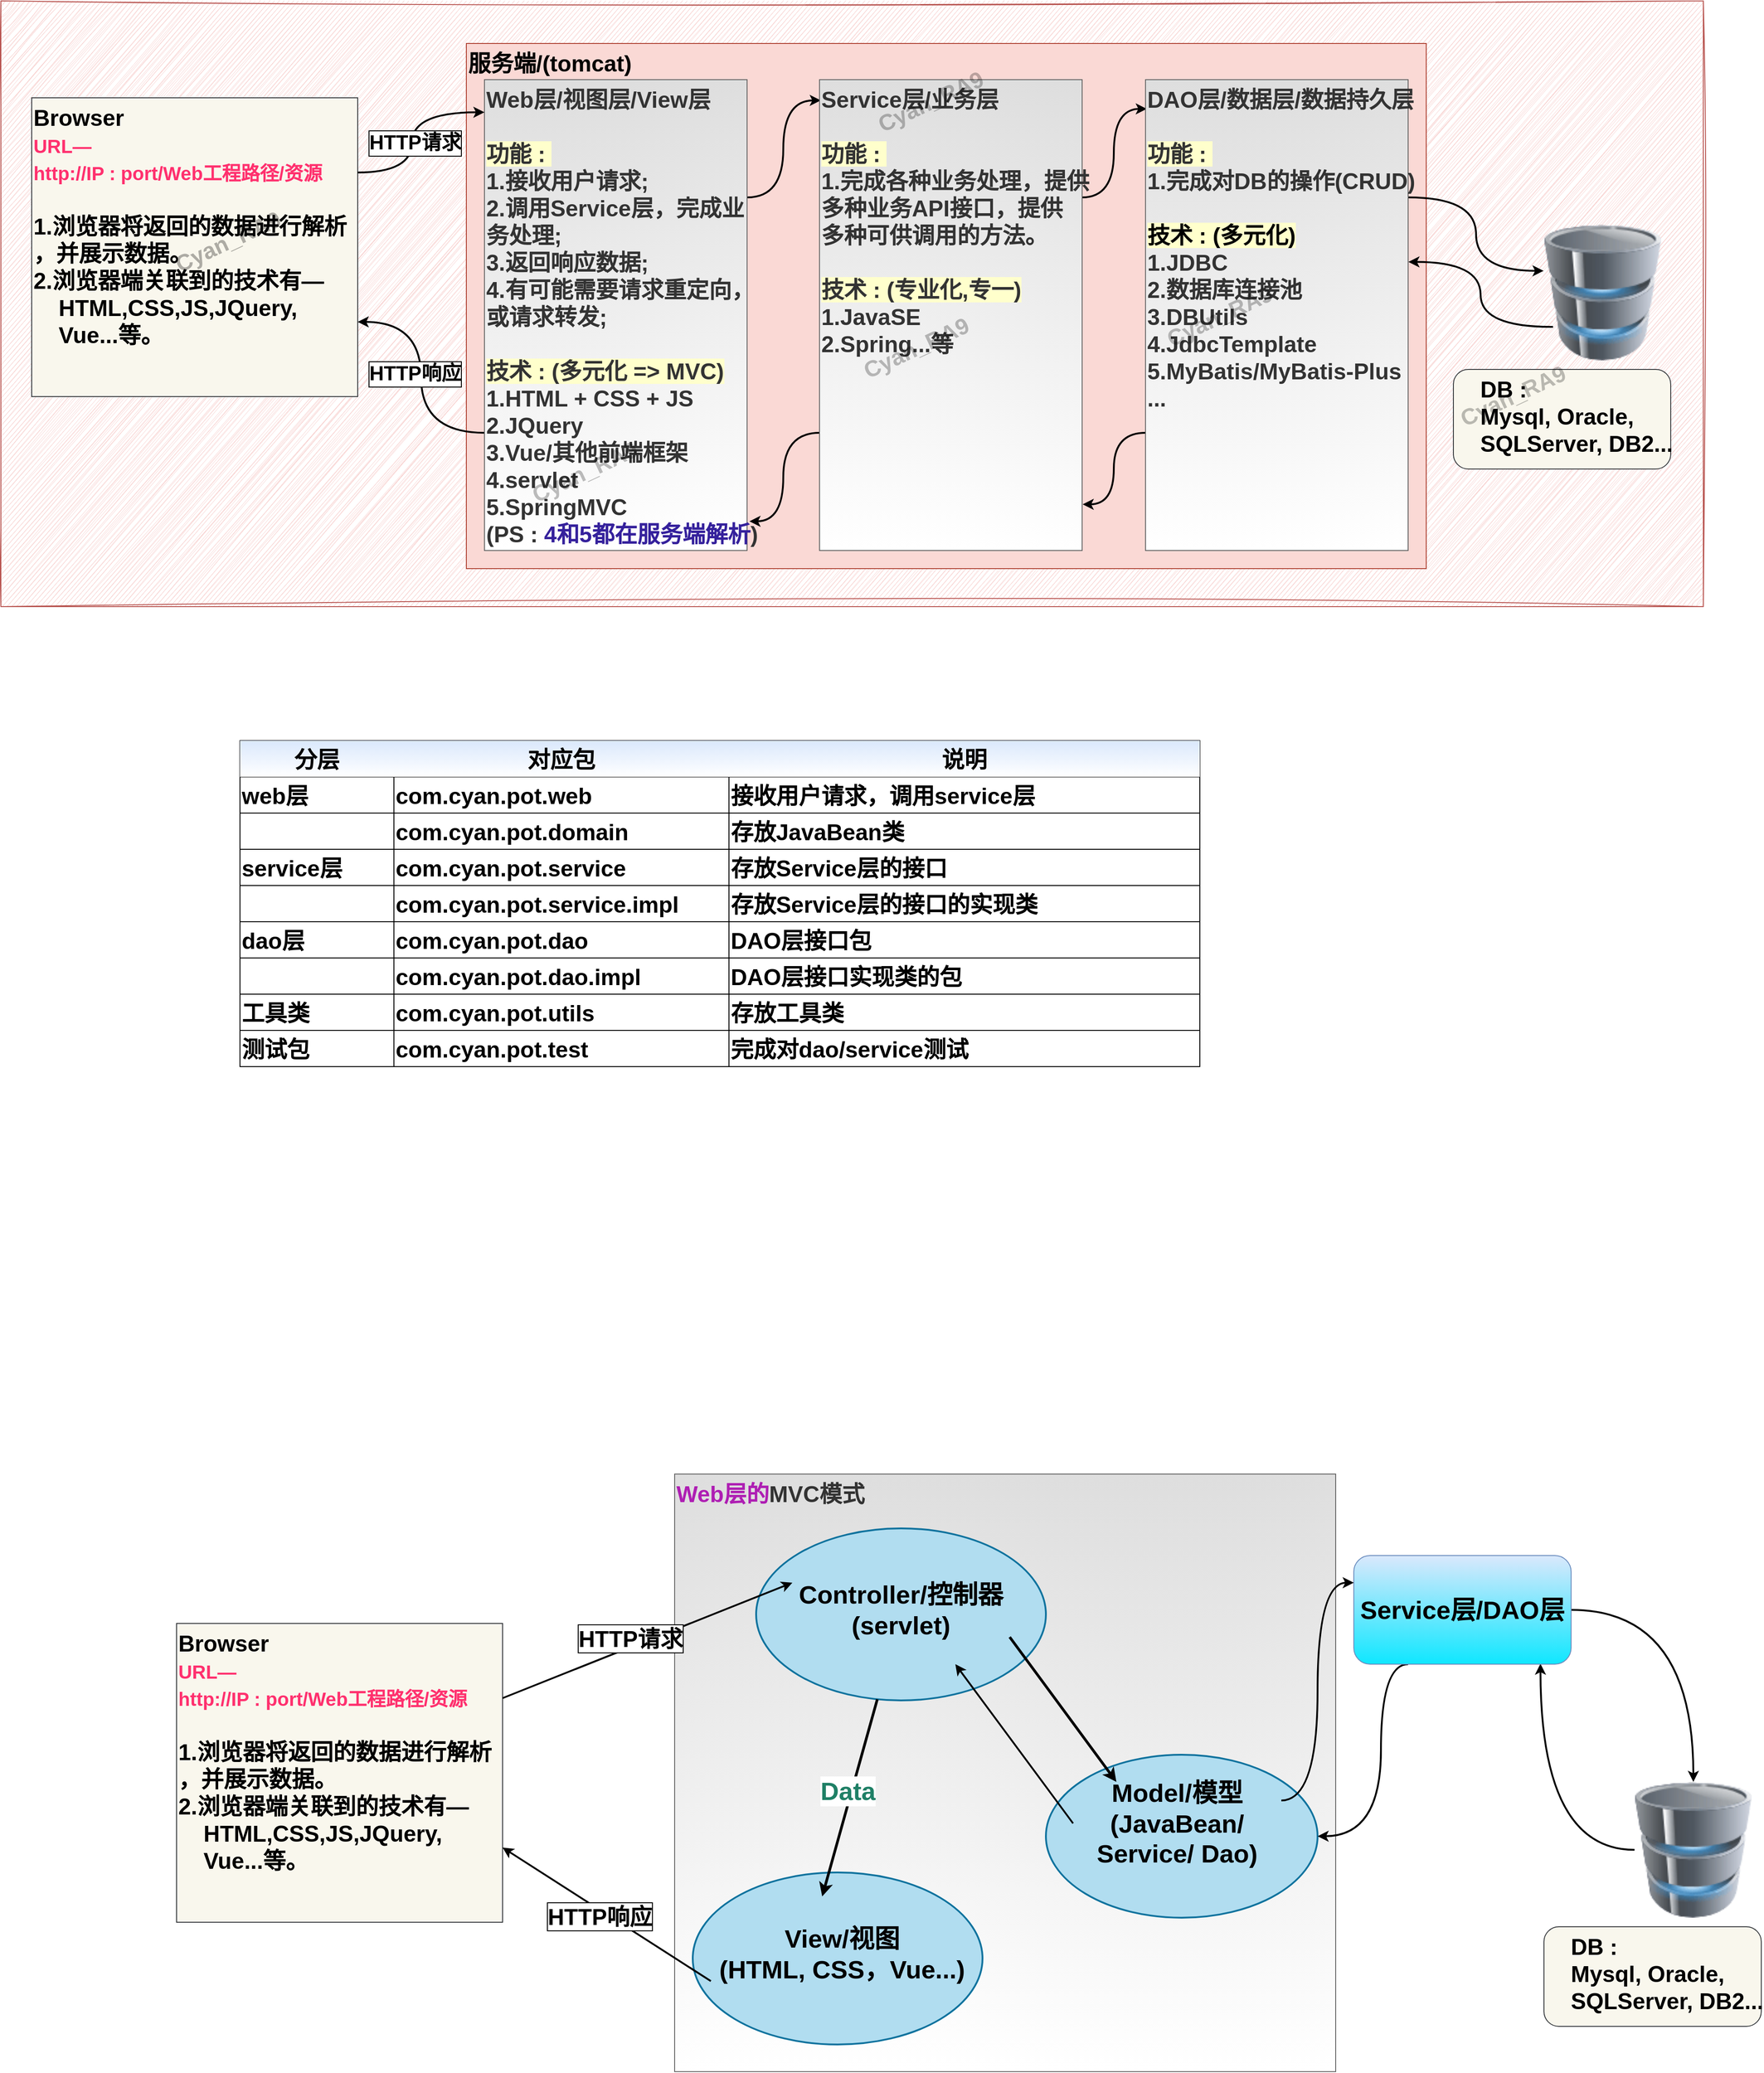 <mxfile version="27.1.6">
  <diagram name="第 1 页" id="-SzqAPXL_7oRkjiwEb7A">
    <mxGraphModel dx="1935" dy="976" grid="0" gridSize="10" guides="1" tooltips="1" connect="1" arrows="1" fold="1" page="0" pageScale="1" pageWidth="827" pageHeight="1169" math="0" shadow="0">
      <root>
        <mxCell id="0" />
        <mxCell id="1" parent="0" />
        <mxCell id="-EdbTj7FJCB_akA6n4Iw-89" value="" style="text;html=1;fontSize=25;fontStyle=1;verticalAlign=top;align=left;rounded=0;fillColor=#f8cecc;strokeColor=#b85450;sketch=1;curveFitting=1;jiggle=2;shadow=0;" vertex="1" parent="1">
          <mxGeometry x="296" y="273" width="1880" height="669" as="geometry" />
        </mxCell>
        <mxCell id="-EdbTj7FJCB_akA6n4Iw-1" value="Browser&lt;br style=&quot;font-size: 25px&quot;&gt;&lt;font style=&quot;font-size: 21px&quot;&gt;&lt;font style=&quot;font-size: 21px&quot; color=&quot;#ff306e&quot;&gt;URL—&lt;br&gt;http://IP : port/Web工程路径/资源&lt;/font&gt;&lt;br&gt;&lt;/font&gt;&lt;br style=&quot;font-size: 25px&quot;&gt;1.浏览器将返回的数据进行解析&lt;br style=&quot;font-size: 25px&quot;&gt;，并展示数据。&lt;br style=&quot;font-size: 25px&quot;&gt;2.浏览器端关联到的技术有—&lt;br style=&quot;font-size: 25px&quot;&gt;&amp;nbsp; &amp;nbsp; HTML,CSS,JS,JQuery,&lt;br style=&quot;font-size: 25px&quot;&gt;&amp;nbsp; &amp;nbsp; Vue...等。" style="text;html=1;fontSize=25;fontStyle=1;verticalAlign=top;align=left;rounded=0;fillColor=#f9f7ed;strokeColor=#36393d;" vertex="1" parent="1">
          <mxGeometry x="330" y="380" width="360" height="330" as="geometry" />
        </mxCell>
        <mxCell id="-EdbTj7FJCB_akA6n4Iw-2" value="服务端/(tomcat)&lt;br style=&quot;font-size: 25px;&quot;&gt;&lt;br style=&quot;font-size: 25px;&quot;&gt;" style="text;html=1;fontSize=25;fontStyle=1;verticalAlign=top;align=left;rounded=0;fillColor=#fad9d5;strokeColor=#ae4132;" vertex="1" parent="1">
          <mxGeometry x="810" y="320" width="1060" height="580" as="geometry" />
        </mxCell>
        <mxCell id="-EdbTj7FJCB_akA6n4Iw-3" style="edgeStyle=orthogonalEdgeStyle;curved=1;rounded=0;orthogonalLoop=1;jettySize=auto;html=1;exitX=0;exitY=0.75;exitDx=0;exitDy=0;entryX=1;entryY=0.75;entryDx=0;entryDy=0;fontSize=25;fontStyle=1;align=left;strokeWidth=2;" edge="1" parent="1" source="-EdbTj7FJCB_akA6n4Iw-6" target="-EdbTj7FJCB_akA6n4Iw-1">
          <mxGeometry relative="1" as="geometry" />
        </mxCell>
        <mxCell id="-EdbTj7FJCB_akA6n4Iw-4" value="HTTP响应" style="edgeLabel;html=1;align=left;verticalAlign=middle;resizable=0;points=[];fontSize=22;labelBorderColor=#000000;fontStyle=1" vertex="1" connectable="0" parent="-EdbTj7FJCB_akA6n4Iw-3">
          <mxGeometry x="0.265" y="8" relative="1" as="geometry">
            <mxPoint x="-52" y="30.29" as="offset" />
          </mxGeometry>
        </mxCell>
        <mxCell id="-EdbTj7FJCB_akA6n4Iw-5" style="edgeStyle=orthogonalEdgeStyle;curved=1;rounded=0;orthogonalLoop=1;jettySize=auto;html=1;exitX=1;exitY=0.25;exitDx=0;exitDy=0;entryX=0.005;entryY=0.044;entryDx=0;entryDy=0;entryPerimeter=0;fontSize=25;fontStyle=1;align=left;strokeWidth=2;" edge="1" parent="1" source="-EdbTj7FJCB_akA6n4Iw-6" target="-EdbTj7FJCB_akA6n4Iw-9">
          <mxGeometry relative="1" as="geometry" />
        </mxCell>
        <mxCell id="-EdbTj7FJCB_akA6n4Iw-6" value="Web层/视图层/View层&lt;br style=&quot;font-size: 25px&quot;&gt;&lt;br style=&quot;font-size: 25px&quot;&gt;&lt;span style=&quot;background-color: rgb(255 , 255 , 204) ; font-size: 25px&quot;&gt;功能 :&amp;nbsp;&lt;/span&gt;&lt;br style=&quot;font-size: 25px&quot;&gt;1.接收用户请求;&lt;br style=&quot;font-size: 25px&quot;&gt;2.调用Service层，完成业&lt;br style=&quot;font-size: 25px&quot;&gt;务处理;&lt;br style=&quot;font-size: 25px&quot;&gt;3.返回响应数据;&lt;br style=&quot;font-size: 25px&quot;&gt;4.有可能需要请求重定向，&lt;br style=&quot;font-size: 25px&quot;&gt;或请求转发;&lt;br style=&quot;font-size: 25px&quot;&gt;&lt;br style=&quot;font-size: 25px&quot;&gt;&lt;span style=&quot;background-color: rgb(255 , 255 , 204) ; font-size: 25px&quot;&gt;技术 : (多元化 =&amp;gt; MVC)&lt;/span&gt;&lt;br style=&quot;font-size: 25px&quot;&gt;1.HTML + CSS + JS&lt;br style=&quot;font-size: 25px&quot;&gt;2.JQuery&lt;br style=&quot;font-size: 25px&quot;&gt;3.Vue/其他前端框架&lt;br style=&quot;font-size: 25px&quot;&gt;4.servlet&lt;br style=&quot;font-size: 25px&quot;&gt;5.SpringMVC&lt;br style=&quot;font-size: 25px&quot;&gt;&lt;font style=&quot;font-size: 25px&quot;&gt;(PS : &lt;font color=&quot;#35219c&quot; style=&quot;font-size: 25px&quot;&gt;4和5都在服务端解析&lt;/font&gt;)&lt;/font&gt;" style="text;html=1;fontSize=25;fontStyle=1;verticalAlign=top;align=left;rounded=0;strokeColor=#666666;fontColor=#333333;fillColor=#DEDEDE;gradientColor=#FFFFFF;" vertex="1" parent="1">
          <mxGeometry x="830" y="360" width="290" height="520" as="geometry" />
        </mxCell>
        <mxCell id="-EdbTj7FJCB_akA6n4Iw-7" style="edgeStyle=orthogonalEdgeStyle;curved=1;rounded=0;orthogonalLoop=1;jettySize=auto;html=1;exitX=0;exitY=0.75;exitDx=0;exitDy=0;entryX=1.009;entryY=0.938;entryDx=0;entryDy=0;entryPerimeter=0;fontSize=25;fontStyle=1;align=left;strokeWidth=2;" edge="1" parent="1" source="-EdbTj7FJCB_akA6n4Iw-9" target="-EdbTj7FJCB_akA6n4Iw-6">
          <mxGeometry relative="1" as="geometry" />
        </mxCell>
        <mxCell id="-EdbTj7FJCB_akA6n4Iw-8" style="edgeStyle=orthogonalEdgeStyle;curved=1;rounded=0;orthogonalLoop=1;jettySize=auto;html=1;exitX=1;exitY=0.25;exitDx=0;exitDy=0;entryX=0.005;entryY=0.062;entryDx=0;entryDy=0;entryPerimeter=0;fontSize=25;fontStyle=1;align=left;strokeWidth=2;" edge="1" parent="1" source="-EdbTj7FJCB_akA6n4Iw-9" target="-EdbTj7FJCB_akA6n4Iw-12">
          <mxGeometry relative="1" as="geometry" />
        </mxCell>
        <mxCell id="-EdbTj7FJCB_akA6n4Iw-9" value="Service层/业务层&lt;br style=&quot;font-size: 25px;&quot;&gt;&lt;br style=&quot;font-size: 25px;&quot;&gt;&lt;span style=&quot;background-color: rgb(255, 255, 204); font-size: 25px;&quot;&gt;功能 :&amp;nbsp;&lt;/span&gt;&lt;br style=&quot;font-size: 25px;&quot;&gt;1.完成各种业务处理，提供&lt;br style=&quot;font-size: 25px;&quot;&gt;多种业务API接口，提供&lt;br style=&quot;font-size: 25px;&quot;&gt;多种可供调用的方法。&lt;br style=&quot;font-size: 25px;&quot;&gt;&lt;br style=&quot;font-size: 25px;&quot;&gt;&lt;span style=&quot;background-color: rgb(255, 255, 204); font-size: 25px;&quot;&gt;技术 : (专业化,专一)&lt;/span&gt;&lt;br style=&quot;font-size: 25px;&quot;&gt;1.JavaSE&lt;br style=&quot;font-size: 25px;&quot;&gt;2.Spring...等" style="text;html=1;fontSize=25;fontStyle=1;verticalAlign=top;align=left;rounded=0;strokeColor=#666666;fontColor=#333333;fillColor=#DEDEDE;gradientColor=#FFFFFF;" vertex="1" parent="1">
          <mxGeometry x="1200" y="360" width="290" height="520" as="geometry" />
        </mxCell>
        <mxCell id="-EdbTj7FJCB_akA6n4Iw-10" style="edgeStyle=orthogonalEdgeStyle;curved=1;rounded=0;orthogonalLoop=1;jettySize=auto;html=1;exitX=0;exitY=0.75;exitDx=0;exitDy=0;entryX=1.002;entryY=0.902;entryDx=0;entryDy=0;entryPerimeter=0;fontSize=25;fontStyle=1;align=left;strokeWidth=2;" edge="1" parent="1" source="-EdbTj7FJCB_akA6n4Iw-12" target="-EdbTj7FJCB_akA6n4Iw-9">
          <mxGeometry relative="1" as="geometry" />
        </mxCell>
        <mxCell id="-EdbTj7FJCB_akA6n4Iw-11" style="edgeStyle=orthogonalEdgeStyle;curved=1;rounded=0;orthogonalLoop=1;jettySize=auto;html=1;exitX=1;exitY=0.25;exitDx=0;exitDy=0;entryX=-0.003;entryY=0.341;entryDx=0;entryDy=0;entryPerimeter=0;fontSize=25;fontStyle=1;align=left;strokeWidth=2;" edge="1" parent="1" source="-EdbTj7FJCB_akA6n4Iw-12" target="-EdbTj7FJCB_akA6n4Iw-16">
          <mxGeometry relative="1" as="geometry" />
        </mxCell>
        <mxCell id="-EdbTj7FJCB_akA6n4Iw-12" value="DAO层/数据层/数据持久层&lt;br style=&quot;font-size: 25px;&quot;&gt;&lt;br style=&quot;font-size: 25px;&quot;&gt;&lt;span style=&quot;background-color: rgb(255, 255, 204); font-size: 25px;&quot;&gt;功能 :&amp;nbsp;&lt;/span&gt;&lt;br style=&quot;font-size: 25px;&quot;&gt;1.完成对DB的操作(CRUD)&lt;br style=&quot;font-size: 25px;&quot;&gt;&lt;br style=&quot;font-size: 25px;&quot;&gt;&lt;font color=&quot;#000000&quot; style=&quot;background-color: rgb(255, 255, 204); font-size: 25px;&quot;&gt;技术 : (多元化)&lt;/font&gt;&lt;br style=&quot;font-size: 25px;&quot;&gt;1.JDBC&lt;br style=&quot;font-size: 25px;&quot;&gt;2.数据库连接池&lt;br style=&quot;font-size: 25px;&quot;&gt;3.DBUtils&lt;br style=&quot;font-size: 25px;&quot;&gt;4.JdbcTemplate&lt;br style=&quot;font-size: 25px;&quot;&gt;5.MyBatis/MyBatis-Plus&lt;br style=&quot;font-size: 25px;&quot;&gt;..." style="text;html=1;fontSize=25;fontStyle=1;verticalAlign=top;align=left;rounded=0;strokeColor=#666666;fontColor=#333333;fillColor=#DEDEDE;gradientColor=#FFFFFF;" vertex="1" parent="1">
          <mxGeometry x="1560" y="360" width="290" height="520" as="geometry" />
        </mxCell>
        <mxCell id="-EdbTj7FJCB_akA6n4Iw-13" style="edgeStyle=orthogonalEdgeStyle;rounded=0;orthogonalLoop=1;jettySize=auto;html=1;exitX=1;exitY=0.25;exitDx=0;exitDy=0;curved=1;fontSize=25;fontStyle=1;align=left;strokeWidth=2;" edge="1" parent="1" source="-EdbTj7FJCB_akA6n4Iw-1" target="-EdbTj7FJCB_akA6n4Iw-6">
          <mxGeometry relative="1" as="geometry">
            <Array as="points">
              <mxPoint x="750" y="462" />
              <mxPoint x="750" y="396" />
            </Array>
          </mxGeometry>
        </mxCell>
        <mxCell id="-EdbTj7FJCB_akA6n4Iw-14" value="&lt;span style=&quot;font-size: 22px;&quot;&gt;&lt;font style=&quot;font-size: 22px;&quot;&gt;HTTP请求&lt;/font&gt;&lt;/span&gt;" style="edgeLabel;html=1;align=left;verticalAlign=middle;resizable=0;points=[];labelBorderColor=#000000;fontSize=22;fontStyle=1" vertex="1" connectable="0" parent="-EdbTj7FJCB_akA6n4Iw-13">
          <mxGeometry x="0.065" y="-2" relative="1" as="geometry">
            <mxPoint x="-52" y="17.43" as="offset" />
          </mxGeometry>
        </mxCell>
        <mxCell id="-EdbTj7FJCB_akA6n4Iw-15" style="edgeStyle=orthogonalEdgeStyle;curved=1;rounded=0;orthogonalLoop=1;jettySize=auto;html=1;entryX=1.001;entryY=0.387;entryDx=0;entryDy=0;entryPerimeter=0;fontSize=25;fontStyle=1;align=left;strokeWidth=2;" edge="1" parent="1" target="-EdbTj7FJCB_akA6n4Iw-12">
          <mxGeometry relative="1" as="geometry">
            <mxPoint x="2010" y="633" as="sourcePoint" />
          </mxGeometry>
        </mxCell>
        <mxCell id="-EdbTj7FJCB_akA6n4Iw-16" value="" style="image;html=1;image=img/lib/clip_art/computers/Database_128x128.png;rounded=0;fillColor=#DEDEDE;gradientColor=#FFFFFF;fontSize=25;align=left;fontStyle=1" vertex="1" parent="1">
          <mxGeometry x="2000" y="520" width="130" height="150" as="geometry" />
        </mxCell>
        <mxCell id="-EdbTj7FJCB_akA6n4Iw-17" value="&amp;nbsp; &amp;nbsp; DB :&amp;nbsp;&lt;br style=&quot;font-size: 25px;&quot;&gt;&amp;nbsp; &amp;nbsp; Mysql, Oracle,&amp;nbsp;&lt;br style=&quot;font-size: 25px;&quot;&gt;&amp;nbsp; &amp;nbsp; SQLServer, DB2..." style="text;html=1;fontSize=25;fontStyle=1;verticalAlign=top;align=left;rounded=1;fillColor=#f9f7ed;strokeColor=#36393d;" vertex="1" parent="1">
          <mxGeometry x="1900" y="680" width="240" height="110" as="geometry" />
        </mxCell>
        <mxCell id="-EdbTj7FJCB_akA6n4Iw-18" value="" style="shape=table;html=1;whiteSpace=wrap;startSize=0;container=1;collapsible=0;childLayout=tableLayout;fontSize=25;fontStyle=1" vertex="1" parent="1">
          <mxGeometry x="560" y="1090" width="1060" height="360" as="geometry" />
        </mxCell>
        <mxCell id="-EdbTj7FJCB_akA6n4Iw-19" value="" style="shape=partialRectangle;html=1;whiteSpace=wrap;collapsible=0;dropTarget=0;pointerEvents=0;fillColor=none;top=0;left=0;bottom=0;right=0;points=[[0,0.5],[1,0.5]];portConstraint=eastwest;fontSize=25;fontStyle=1" vertex="1" parent="-EdbTj7FJCB_akA6n4Iw-18">
          <mxGeometry width="1060" height="40" as="geometry" />
        </mxCell>
        <mxCell id="-EdbTj7FJCB_akA6n4Iw-20" value="分层" style="shape=partialRectangle;html=1;whiteSpace=wrap;connectable=0;overflow=hidden;fillColor=#dae8fc;top=0;left=0;bottom=0;right=0;fontSize=25;strokeColor=#6c8ebf;gradientColor=#ffffff;fontStyle=1" vertex="1" parent="-EdbTj7FJCB_akA6n4Iw-19">
          <mxGeometry width="170" height="40" as="geometry">
            <mxRectangle width="170" height="40" as="alternateBounds" />
          </mxGeometry>
        </mxCell>
        <mxCell id="-EdbTj7FJCB_akA6n4Iw-21" value="对应包" style="shape=partialRectangle;html=1;whiteSpace=wrap;connectable=0;overflow=hidden;fillColor=#dae8fc;top=0;left=0;bottom=0;right=0;fontSize=25;strokeColor=#6c8ebf;gradientColor=#ffffff;fontStyle=1" vertex="1" parent="-EdbTj7FJCB_akA6n4Iw-19">
          <mxGeometry x="170" width="370" height="40" as="geometry">
            <mxRectangle width="370" height="40" as="alternateBounds" />
          </mxGeometry>
        </mxCell>
        <mxCell id="-EdbTj7FJCB_akA6n4Iw-22" value="说明" style="shape=partialRectangle;html=1;whiteSpace=wrap;connectable=0;overflow=hidden;fillColor=#dae8fc;top=0;left=0;bottom=0;right=0;fontSize=25;strokeColor=#6c8ebf;gradientColor=#ffffff;fontStyle=1" vertex="1" parent="-EdbTj7FJCB_akA6n4Iw-19">
          <mxGeometry x="540" width="520" height="40" as="geometry">
            <mxRectangle width="520" height="40" as="alternateBounds" />
          </mxGeometry>
        </mxCell>
        <mxCell id="-EdbTj7FJCB_akA6n4Iw-23" value="" style="shape=partialRectangle;html=1;whiteSpace=wrap;collapsible=0;dropTarget=0;pointerEvents=0;fillColor=none;top=0;left=0;bottom=0;right=0;points=[[0,0.5],[1,0.5]];portConstraint=eastwest;fontSize=25;fontStyle=1;align=left;" vertex="1" parent="-EdbTj7FJCB_akA6n4Iw-18">
          <mxGeometry y="40" width="1060" height="40" as="geometry" />
        </mxCell>
        <mxCell id="-EdbTj7FJCB_akA6n4Iw-24" value="web层" style="shape=partialRectangle;html=1;whiteSpace=wrap;connectable=0;overflow=hidden;fillColor=none;top=0;left=0;bottom=0;right=0;fontSize=25;fontStyle=1;align=left;" vertex="1" parent="-EdbTj7FJCB_akA6n4Iw-23">
          <mxGeometry width="170" height="40" as="geometry">
            <mxRectangle width="170" height="40" as="alternateBounds" />
          </mxGeometry>
        </mxCell>
        <mxCell id="-EdbTj7FJCB_akA6n4Iw-25" value="com.cyan.pot.web" style="shape=partialRectangle;html=1;whiteSpace=wrap;connectable=0;overflow=hidden;fillColor=none;top=0;left=0;bottom=0;right=0;fontSize=25;fontStyle=1;align=left;" vertex="1" parent="-EdbTj7FJCB_akA6n4Iw-23">
          <mxGeometry x="170" width="370" height="40" as="geometry">
            <mxRectangle width="370" height="40" as="alternateBounds" />
          </mxGeometry>
        </mxCell>
        <mxCell id="-EdbTj7FJCB_akA6n4Iw-26" value="接收用户请求，调用service层" style="shape=partialRectangle;html=1;whiteSpace=wrap;connectable=0;overflow=hidden;fillColor=none;top=0;left=0;bottom=0;right=0;fontSize=25;fontStyle=1;align=left;" vertex="1" parent="-EdbTj7FJCB_akA6n4Iw-23">
          <mxGeometry x="540" width="520" height="40" as="geometry">
            <mxRectangle width="520" height="40" as="alternateBounds" />
          </mxGeometry>
        </mxCell>
        <mxCell id="-EdbTj7FJCB_akA6n4Iw-27" value="" style="shape=partialRectangle;html=1;whiteSpace=wrap;collapsible=0;dropTarget=0;pointerEvents=0;fillColor=none;top=0;left=0;bottom=0;right=0;points=[[0,0.5],[1,0.5]];portConstraint=eastwest;fontSize=25;fontStyle=1;align=left;" vertex="1" parent="-EdbTj7FJCB_akA6n4Iw-18">
          <mxGeometry y="80" width="1060" height="40" as="geometry" />
        </mxCell>
        <mxCell id="-EdbTj7FJCB_akA6n4Iw-28" value="" style="shape=partialRectangle;html=1;whiteSpace=wrap;connectable=0;overflow=hidden;fillColor=none;top=0;left=0;bottom=0;right=0;fontSize=25;fontStyle=1;align=left;" vertex="1" parent="-EdbTj7FJCB_akA6n4Iw-27">
          <mxGeometry width="170" height="40" as="geometry">
            <mxRectangle width="170" height="40" as="alternateBounds" />
          </mxGeometry>
        </mxCell>
        <mxCell id="-EdbTj7FJCB_akA6n4Iw-29" value="com.cyan.pot.domain" style="shape=partialRectangle;html=1;whiteSpace=wrap;connectable=0;overflow=hidden;fillColor=none;top=0;left=0;bottom=0;right=0;fontSize=25;fontStyle=1;align=left;" vertex="1" parent="-EdbTj7FJCB_akA6n4Iw-27">
          <mxGeometry x="170" width="370" height="40" as="geometry">
            <mxRectangle width="370" height="40" as="alternateBounds" />
          </mxGeometry>
        </mxCell>
        <mxCell id="-EdbTj7FJCB_akA6n4Iw-30" value="存放JavaBean类" style="shape=partialRectangle;html=1;whiteSpace=wrap;connectable=0;overflow=hidden;fillColor=none;top=0;left=0;bottom=0;right=0;fontSize=25;fontStyle=1;align=left;" vertex="1" parent="-EdbTj7FJCB_akA6n4Iw-27">
          <mxGeometry x="540" width="520" height="40" as="geometry">
            <mxRectangle width="520" height="40" as="alternateBounds" />
          </mxGeometry>
        </mxCell>
        <mxCell id="-EdbTj7FJCB_akA6n4Iw-31" value="" style="shape=partialRectangle;html=1;whiteSpace=wrap;collapsible=0;dropTarget=0;pointerEvents=0;fillColor=none;top=0;left=0;bottom=0;right=0;points=[[0,0.5],[1,0.5]];portConstraint=eastwest;fontSize=25;fontStyle=1;align=left;" vertex="1" parent="-EdbTj7FJCB_akA6n4Iw-18">
          <mxGeometry y="120" width="1060" height="40" as="geometry" />
        </mxCell>
        <mxCell id="-EdbTj7FJCB_akA6n4Iw-32" value="service层" style="shape=partialRectangle;html=1;whiteSpace=wrap;connectable=0;overflow=hidden;fillColor=none;top=0;left=0;bottom=0;right=0;fontSize=25;fontStyle=1;align=left;" vertex="1" parent="-EdbTj7FJCB_akA6n4Iw-31">
          <mxGeometry width="170" height="40" as="geometry">
            <mxRectangle width="170" height="40" as="alternateBounds" />
          </mxGeometry>
        </mxCell>
        <mxCell id="-EdbTj7FJCB_akA6n4Iw-33" value="com.cyan.pot.service" style="shape=partialRectangle;html=1;whiteSpace=wrap;connectable=0;overflow=hidden;fillColor=none;top=0;left=0;bottom=0;right=0;fontSize=25;fontStyle=1;align=left;" vertex="1" parent="-EdbTj7FJCB_akA6n4Iw-31">
          <mxGeometry x="170" width="370" height="40" as="geometry">
            <mxRectangle width="370" height="40" as="alternateBounds" />
          </mxGeometry>
        </mxCell>
        <mxCell id="-EdbTj7FJCB_akA6n4Iw-34" value="存放Service层的接口" style="shape=partialRectangle;html=1;whiteSpace=wrap;connectable=0;overflow=hidden;fillColor=none;top=0;left=0;bottom=0;right=0;fontSize=25;fontStyle=1;align=left;" vertex="1" parent="-EdbTj7FJCB_akA6n4Iw-31">
          <mxGeometry x="540" width="520" height="40" as="geometry">
            <mxRectangle width="520" height="40" as="alternateBounds" />
          </mxGeometry>
        </mxCell>
        <mxCell id="-EdbTj7FJCB_akA6n4Iw-35" value="" style="shape=partialRectangle;html=1;whiteSpace=wrap;collapsible=0;dropTarget=0;pointerEvents=0;fillColor=none;top=0;left=0;bottom=0;right=0;points=[[0,0.5],[1,0.5]];portConstraint=eastwest;fontSize=25;fontStyle=1;align=left;" vertex="1" parent="-EdbTj7FJCB_akA6n4Iw-18">
          <mxGeometry y="160" width="1060" height="40" as="geometry" />
        </mxCell>
        <mxCell id="-EdbTj7FJCB_akA6n4Iw-36" value="" style="shape=partialRectangle;html=1;whiteSpace=wrap;connectable=0;overflow=hidden;fillColor=none;top=0;left=0;bottom=0;right=0;fontSize=25;fontStyle=1;align=left;" vertex="1" parent="-EdbTj7FJCB_akA6n4Iw-35">
          <mxGeometry width="170" height="40" as="geometry">
            <mxRectangle width="170" height="40" as="alternateBounds" />
          </mxGeometry>
        </mxCell>
        <mxCell id="-EdbTj7FJCB_akA6n4Iw-37" value="com.cyan.pot.service.impl" style="shape=partialRectangle;html=1;whiteSpace=wrap;connectable=0;overflow=hidden;fillColor=none;top=0;left=0;bottom=0;right=0;fontSize=25;fontStyle=1;align=left;" vertex="1" parent="-EdbTj7FJCB_akA6n4Iw-35">
          <mxGeometry x="170" width="370" height="40" as="geometry">
            <mxRectangle width="370" height="40" as="alternateBounds" />
          </mxGeometry>
        </mxCell>
        <mxCell id="-EdbTj7FJCB_akA6n4Iw-38" value="存放Service层的接口的实现类" style="shape=partialRectangle;html=1;whiteSpace=wrap;connectable=0;overflow=hidden;fillColor=none;top=0;left=0;bottom=0;right=0;fontSize=25;fontStyle=1;align=left;" vertex="1" parent="-EdbTj7FJCB_akA6n4Iw-35">
          <mxGeometry x="540" width="520" height="40" as="geometry">
            <mxRectangle width="520" height="40" as="alternateBounds" />
          </mxGeometry>
        </mxCell>
        <mxCell id="-EdbTj7FJCB_akA6n4Iw-39" value="" style="shape=partialRectangle;html=1;whiteSpace=wrap;collapsible=0;dropTarget=0;pointerEvents=0;fillColor=none;top=0;left=0;bottom=0;right=0;points=[[0,0.5],[1,0.5]];portConstraint=eastwest;fontSize=25;fontStyle=1;align=left;" vertex="1" parent="-EdbTj7FJCB_akA6n4Iw-18">
          <mxGeometry y="200" width="1060" height="40" as="geometry" />
        </mxCell>
        <mxCell id="-EdbTj7FJCB_akA6n4Iw-40" value="dao层" style="shape=partialRectangle;html=1;whiteSpace=wrap;connectable=0;overflow=hidden;fillColor=none;top=0;left=0;bottom=0;right=0;fontSize=25;fontStyle=1;align=left;" vertex="1" parent="-EdbTj7FJCB_akA6n4Iw-39">
          <mxGeometry width="170" height="40" as="geometry">
            <mxRectangle width="170" height="40" as="alternateBounds" />
          </mxGeometry>
        </mxCell>
        <mxCell id="-EdbTj7FJCB_akA6n4Iw-41" value="com.cyan.pot.dao" style="shape=partialRectangle;html=1;whiteSpace=wrap;connectable=0;overflow=hidden;fillColor=none;top=0;left=0;bottom=0;right=0;fontSize=25;fontStyle=1;align=left;" vertex="1" parent="-EdbTj7FJCB_akA6n4Iw-39">
          <mxGeometry x="170" width="370" height="40" as="geometry">
            <mxRectangle width="370" height="40" as="alternateBounds" />
          </mxGeometry>
        </mxCell>
        <mxCell id="-EdbTj7FJCB_akA6n4Iw-42" value="DAO层接口包" style="shape=partialRectangle;html=1;whiteSpace=wrap;connectable=0;overflow=hidden;fillColor=none;top=0;left=0;bottom=0;right=0;fontSize=25;fontStyle=1;align=left;" vertex="1" parent="-EdbTj7FJCB_akA6n4Iw-39">
          <mxGeometry x="540" width="520" height="40" as="geometry">
            <mxRectangle width="520" height="40" as="alternateBounds" />
          </mxGeometry>
        </mxCell>
        <mxCell id="-EdbTj7FJCB_akA6n4Iw-43" value="" style="shape=partialRectangle;html=1;whiteSpace=wrap;collapsible=0;dropTarget=0;pointerEvents=0;fillColor=none;top=0;left=0;bottom=0;right=0;points=[[0,0.5],[1,0.5]];portConstraint=eastwest;fontSize=25;fontStyle=1;align=left;" vertex="1" parent="-EdbTj7FJCB_akA6n4Iw-18">
          <mxGeometry y="240" width="1060" height="40" as="geometry" />
        </mxCell>
        <mxCell id="-EdbTj7FJCB_akA6n4Iw-44" value="" style="shape=partialRectangle;html=1;whiteSpace=wrap;connectable=0;overflow=hidden;fillColor=none;top=0;left=0;bottom=0;right=0;fontSize=25;fontStyle=1;align=left;" vertex="1" parent="-EdbTj7FJCB_akA6n4Iw-43">
          <mxGeometry width="170" height="40" as="geometry">
            <mxRectangle width="170" height="40" as="alternateBounds" />
          </mxGeometry>
        </mxCell>
        <mxCell id="-EdbTj7FJCB_akA6n4Iw-45" value="com.cyan.pot.dao.impl" style="shape=partialRectangle;html=1;whiteSpace=wrap;connectable=0;overflow=hidden;fillColor=none;top=0;left=0;bottom=0;right=0;fontSize=25;fontStyle=1;align=left;" vertex="1" parent="-EdbTj7FJCB_akA6n4Iw-43">
          <mxGeometry x="170" width="370" height="40" as="geometry">
            <mxRectangle width="370" height="40" as="alternateBounds" />
          </mxGeometry>
        </mxCell>
        <mxCell id="-EdbTj7FJCB_akA6n4Iw-46" value="DAO层接口实现类的包" style="shape=partialRectangle;html=1;whiteSpace=wrap;connectable=0;overflow=hidden;fillColor=none;top=0;left=0;bottom=0;right=0;fontSize=25;fontStyle=1;align=left;" vertex="1" parent="-EdbTj7FJCB_akA6n4Iw-43">
          <mxGeometry x="540" width="520" height="40" as="geometry">
            <mxRectangle width="520" height="40" as="alternateBounds" />
          </mxGeometry>
        </mxCell>
        <mxCell id="-EdbTj7FJCB_akA6n4Iw-47" value="" style="shape=partialRectangle;html=1;whiteSpace=wrap;collapsible=0;dropTarget=0;pointerEvents=0;fillColor=none;top=0;left=0;bottom=0;right=0;points=[[0,0.5],[1,0.5]];portConstraint=eastwest;fontSize=25;fontStyle=1;align=left;" vertex="1" parent="-EdbTj7FJCB_akA6n4Iw-18">
          <mxGeometry y="280" width="1060" height="40" as="geometry" />
        </mxCell>
        <mxCell id="-EdbTj7FJCB_akA6n4Iw-48" value="工具类" style="shape=partialRectangle;html=1;whiteSpace=wrap;connectable=0;overflow=hidden;fillColor=none;top=0;left=0;bottom=0;right=0;fontSize=25;fontStyle=1;align=left;" vertex="1" parent="-EdbTj7FJCB_akA6n4Iw-47">
          <mxGeometry width="170" height="40" as="geometry">
            <mxRectangle width="170" height="40" as="alternateBounds" />
          </mxGeometry>
        </mxCell>
        <mxCell id="-EdbTj7FJCB_akA6n4Iw-49" value="com.cyan.pot.utils" style="shape=partialRectangle;html=1;whiteSpace=wrap;connectable=0;overflow=hidden;fillColor=none;top=0;left=0;bottom=0;right=0;fontSize=25;fontStyle=1;align=left;" vertex="1" parent="-EdbTj7FJCB_akA6n4Iw-47">
          <mxGeometry x="170" width="370" height="40" as="geometry">
            <mxRectangle width="370" height="40" as="alternateBounds" />
          </mxGeometry>
        </mxCell>
        <mxCell id="-EdbTj7FJCB_akA6n4Iw-50" value="存放工具类" style="shape=partialRectangle;html=1;whiteSpace=wrap;connectable=0;overflow=hidden;fillColor=none;top=0;left=0;bottom=0;right=0;fontSize=25;fontStyle=1;align=left;" vertex="1" parent="-EdbTj7FJCB_akA6n4Iw-47">
          <mxGeometry x="540" width="520" height="40" as="geometry">
            <mxRectangle width="520" height="40" as="alternateBounds" />
          </mxGeometry>
        </mxCell>
        <mxCell id="-EdbTj7FJCB_akA6n4Iw-51" value="" style="shape=partialRectangle;html=1;whiteSpace=wrap;collapsible=0;dropTarget=0;pointerEvents=0;fillColor=none;top=0;left=0;bottom=0;right=0;points=[[0,0.5],[1,0.5]];portConstraint=eastwest;fontSize=25;fontStyle=1;align=left;" vertex="1" parent="-EdbTj7FJCB_akA6n4Iw-18">
          <mxGeometry y="320" width="1060" height="40" as="geometry" />
        </mxCell>
        <mxCell id="-EdbTj7FJCB_akA6n4Iw-52" value="测试包" style="shape=partialRectangle;html=1;whiteSpace=wrap;connectable=0;overflow=hidden;fillColor=none;top=0;left=0;bottom=0;right=0;fontSize=25;fontStyle=1;align=left;" vertex="1" parent="-EdbTj7FJCB_akA6n4Iw-51">
          <mxGeometry width="170" height="40" as="geometry">
            <mxRectangle width="170" height="40" as="alternateBounds" />
          </mxGeometry>
        </mxCell>
        <mxCell id="-EdbTj7FJCB_akA6n4Iw-53" value="com.cyan.pot.test" style="shape=partialRectangle;html=1;whiteSpace=wrap;connectable=0;overflow=hidden;fillColor=none;top=0;left=0;bottom=0;right=0;fontSize=25;fontStyle=1;align=left;" vertex="1" parent="-EdbTj7FJCB_akA6n4Iw-51">
          <mxGeometry x="170" width="370" height="40" as="geometry">
            <mxRectangle width="370" height="40" as="alternateBounds" />
          </mxGeometry>
        </mxCell>
        <mxCell id="-EdbTj7FJCB_akA6n4Iw-54" value="完成对dao/service测试" style="shape=partialRectangle;html=1;whiteSpace=wrap;connectable=0;overflow=hidden;fillColor=none;top=0;left=0;bottom=0;right=0;fontSize=25;fontStyle=1;align=left;" vertex="1" parent="-EdbTj7FJCB_akA6n4Iw-51">
          <mxGeometry x="540" width="520" height="40" as="geometry">
            <mxRectangle width="520" height="40" as="alternateBounds" />
          </mxGeometry>
        </mxCell>
        <mxCell id="-EdbTj7FJCB_akA6n4Iw-55" value="Browser&lt;br style=&quot;font-size: 25px&quot;&gt;&lt;font style=&quot;font-size: 21px&quot;&gt;&lt;font style=&quot;font-size: 21px&quot; color=&quot;#ff306e&quot;&gt;URL—&lt;br&gt;http://IP : port/Web工程路径/资源&lt;/font&gt;&lt;br&gt;&lt;/font&gt;&lt;br style=&quot;font-size: 25px&quot;&gt;1.浏览器将返回的数据进行解析&lt;br style=&quot;font-size: 25px&quot;&gt;，并展示数据。&lt;br style=&quot;font-size: 25px&quot;&gt;2.浏览器端关联到的技术有—&lt;br style=&quot;font-size: 25px&quot;&gt;&amp;nbsp; &amp;nbsp; HTML,CSS,JS,JQuery,&lt;br style=&quot;font-size: 25px&quot;&gt;&amp;nbsp; &amp;nbsp; Vue...等。" style="text;html=1;fontSize=25;fontStyle=1;verticalAlign=top;align=left;rounded=0;fillColor=#f9f7ed;strokeColor=#36393d;" vertex="1" parent="1">
          <mxGeometry x="490" y="2065" width="360" height="330" as="geometry" />
        </mxCell>
        <mxCell id="-EdbTj7FJCB_akA6n4Iw-56" value="&lt;font color=&quot;#ae1eb3&quot;&gt;Web层的&lt;/font&gt;MVC模式" style="text;html=1;fontSize=25;fontStyle=1;verticalAlign=top;align=left;rounded=0;strokeColor=#666666;fontColor=#333333;fillColor=#DEDEDE;gradientColor=#FFFFFF;" vertex="1" parent="1">
          <mxGeometry x="1040" y="1900" width="730" height="660" as="geometry" />
        </mxCell>
        <mxCell id="-EdbTj7FJCB_akA6n4Iw-57" style="edgeStyle=orthogonalEdgeStyle;curved=1;rounded=0;orthogonalLoop=1;jettySize=auto;html=1;exitX=0;exitY=0.5;exitDx=0;exitDy=0;entryX=0.859;entryY=0.995;entryDx=0;entryDy=0;strokeWidth=2;fontSize=28;align=left;entryPerimeter=0;" edge="1" parent="1" source="-EdbTj7FJCB_akA6n4Iw-58" target="-EdbTj7FJCB_akA6n4Iw-70">
          <mxGeometry relative="1" as="geometry">
            <mxPoint x="2002.5" y="2120" as="targetPoint" />
          </mxGeometry>
        </mxCell>
        <mxCell id="-EdbTj7FJCB_akA6n4Iw-58" value="" style="image;html=1;image=img/lib/clip_art/computers/Database_128x128.png;rounded=0;fillColor=#DEDEDE;gradientColor=#FFFFFF;fontSize=25;align=left;fontStyle=1" vertex="1" parent="1">
          <mxGeometry x="2100" y="2240" width="130" height="150" as="geometry" />
        </mxCell>
        <mxCell id="-EdbTj7FJCB_akA6n4Iw-59" value="&amp;nbsp; &amp;nbsp; DB :&amp;nbsp;&lt;br style=&quot;font-size: 25px;&quot;&gt;&amp;nbsp; &amp;nbsp; Mysql, Oracle,&amp;nbsp;&lt;br style=&quot;font-size: 25px;&quot;&gt;&amp;nbsp; &amp;nbsp; SQLServer, DB2..." style="text;html=1;fontSize=25;fontStyle=1;verticalAlign=top;align=left;rounded=1;fillColor=#f9f7ed;strokeColor=#36393d;" vertex="1" parent="1">
          <mxGeometry x="2000" y="2400" width="240" height="110" as="geometry" />
        </mxCell>
        <mxCell id="-EdbTj7FJCB_akA6n4Iw-60" value="" style="group" vertex="1" connectable="0" parent="1">
          <mxGeometry x="1130" y="1960" width="320" height="190" as="geometry" />
        </mxCell>
        <mxCell id="-EdbTj7FJCB_akA6n4Iw-61" value="" style="ellipse;whiteSpace=wrap;html=1;rounded=1;strokeWidth=2;fillColor=#b1ddf0;fontSize=22;align=left;strokeColor=#10739e;" vertex="1" parent="-EdbTj7FJCB_akA6n4Iw-60">
          <mxGeometry width="320" height="190" as="geometry" />
        </mxCell>
        <mxCell id="-EdbTj7FJCB_akA6n4Iw-62" value="Controller/控制器(servlet)" style="text;strokeColor=none;fillColor=none;html=1;fontSize=28;fontStyle=1;verticalAlign=middle;align=center;rounded=1;whiteSpace=wrap;" vertex="1" parent="-EdbTj7FJCB_akA6n4Iw-60">
          <mxGeometry x="40" y="30" width="240" height="120" as="geometry" />
        </mxCell>
        <mxCell id="-EdbTj7FJCB_akA6n4Iw-63" value="" style="group" vertex="1" connectable="0" parent="1">
          <mxGeometry x="1450" y="2210" width="320" height="220" as="geometry" />
        </mxCell>
        <mxCell id="-EdbTj7FJCB_akA6n4Iw-64" value="" style="ellipse;whiteSpace=wrap;html=1;rounded=1;strokeWidth=2;fillColor=#b1ddf0;fontSize=22;align=left;strokeColor=#10739e;" vertex="1" parent="-EdbTj7FJCB_akA6n4Iw-63">
          <mxGeometry width="300" height="180" as="geometry" />
        </mxCell>
        <mxCell id="-EdbTj7FJCB_akA6n4Iw-65" value="Model/模型&lt;br&gt;(JavaBean&lt;span style=&quot;background-color: transparent; color: light-dark(rgb(0, 0, 0), rgb(255, 255, 255));&quot;&gt;/&lt;/span&gt;&lt;div&gt;&lt;span style=&quot;background-color: transparent; color: light-dark(rgb(0, 0, 0), rgb(255, 255, 255));&quot;&gt;Service/ Dao)&lt;/span&gt;&lt;/div&gt;" style="text;strokeColor=none;fillColor=none;html=1;fontSize=28;fontStyle=1;verticalAlign=middle;align=center;rounded=1;whiteSpace=wrap;" vertex="1" parent="-EdbTj7FJCB_akA6n4Iw-63">
          <mxGeometry x="30" y="25.26" width="230" height="101.05" as="geometry" />
        </mxCell>
        <mxCell id="-EdbTj7FJCB_akA6n4Iw-66" style="rounded=0;orthogonalLoop=1;jettySize=auto;html=1;exitX=1;exitY=0.75;exitDx=0;exitDy=0;entryX=0.208;entryY=0.047;entryDx=0;entryDy=0;entryPerimeter=0;strokeWidth=3;fontSize=28;align=left;" edge="1" parent="1" source="-EdbTj7FJCB_akA6n4Iw-62" target="-EdbTj7FJCB_akA6n4Iw-65">
          <mxGeometry relative="1" as="geometry" />
        </mxCell>
        <mxCell id="-EdbTj7FJCB_akA6n4Iw-67" style="rounded=0;orthogonalLoop=1;jettySize=auto;html=1;exitX=0;exitY=0.5;exitDx=0;exitDy=0;entryX=0.75;entryY=1;entryDx=0;entryDy=0;strokeWidth=2;fontSize=28;align=left;" edge="1" parent="1" source="-EdbTj7FJCB_akA6n4Iw-65" target="-EdbTj7FJCB_akA6n4Iw-62">
          <mxGeometry relative="1" as="geometry" />
        </mxCell>
        <mxCell id="-EdbTj7FJCB_akA6n4Iw-68" style="edgeStyle=orthogonalEdgeStyle;curved=1;rounded=0;orthogonalLoop=1;jettySize=auto;html=1;entryX=0.5;entryY=0;entryDx=0;entryDy=0;strokeWidth=2;fontSize=28;align=left;" edge="1" parent="1" source="-EdbTj7FJCB_akA6n4Iw-70" target="-EdbTj7FJCB_akA6n4Iw-58">
          <mxGeometry relative="1" as="geometry">
            <mxPoint x="2060" y="2085" as="sourcePoint" />
          </mxGeometry>
        </mxCell>
        <mxCell id="-EdbTj7FJCB_akA6n4Iw-69" style="edgeStyle=orthogonalEdgeStyle;curved=1;rounded=0;orthogonalLoop=1;jettySize=auto;html=1;exitX=0.25;exitY=1;exitDx=0;exitDy=0;entryX=1;entryY=0.5;entryDx=0;entryDy=0;strokeWidth=2;fontSize=28;align=left;" edge="1" parent="1" source="-EdbTj7FJCB_akA6n4Iw-70" target="-EdbTj7FJCB_akA6n4Iw-64">
          <mxGeometry relative="1" as="geometry">
            <Array as="points">
              <mxPoint x="1820" y="2110" />
              <mxPoint x="1820" y="2300" />
            </Array>
          </mxGeometry>
        </mxCell>
        <mxCell id="-EdbTj7FJCB_akA6n4Iw-70" value="Service层/DAO层" style="text;strokeColor=#6c8ebf;fillColor=#dae8fc;html=1;fontSize=28;fontStyle=1;verticalAlign=middle;align=center;rounded=1;whiteSpace=wrap;gradientColor=#0FE7FF;" vertex="1" parent="1">
          <mxGeometry x="1790" y="1990" width="240" height="120" as="geometry" />
        </mxCell>
        <mxCell id="-EdbTj7FJCB_akA6n4Iw-71" style="edgeStyle=orthogonalEdgeStyle;curved=1;rounded=0;orthogonalLoop=1;jettySize=auto;html=1;exitX=1;exitY=0.25;exitDx=0;exitDy=0;entryX=0;entryY=0.25;entryDx=0;entryDy=0;strokeWidth=2;fontSize=28;align=left;" edge="1" parent="1" source="-EdbTj7FJCB_akA6n4Iw-65" target="-EdbTj7FJCB_akA6n4Iw-70">
          <mxGeometry relative="1" as="geometry" />
        </mxCell>
        <mxCell id="-EdbTj7FJCB_akA6n4Iw-72" style="rounded=0;orthogonalLoop=1;jettySize=auto;html=1;exitX=1;exitY=0.25;exitDx=0;exitDy=0;fontSize=25;fontStyle=1;align=left;strokeWidth=2;entryX=0;entryY=0.25;entryDx=0;entryDy=0;" edge="1" parent="1" source="-EdbTj7FJCB_akA6n4Iw-55" target="-EdbTj7FJCB_akA6n4Iw-62">
          <mxGeometry relative="1" as="geometry">
            <mxPoint x="1050" y="2130" as="targetPoint" />
          </mxGeometry>
        </mxCell>
        <mxCell id="-EdbTj7FJCB_akA6n4Iw-73" value="&lt;span style=&quot;font-size: 25px;&quot;&gt;&lt;font style=&quot;font-size: 25px;&quot;&gt;HTTP请求&lt;/font&gt;&lt;/span&gt;" style="edgeLabel;html=1;align=left;verticalAlign=middle;resizable=0;points=[];labelBorderColor=#000000;fontSize=25;fontStyle=1" vertex="1" connectable="0" parent="-EdbTj7FJCB_akA6n4Iw-72">
          <mxGeometry x="0.065" y="-2" relative="1" as="geometry">
            <mxPoint x="-90.61" y="-0.53" as="offset" />
          </mxGeometry>
        </mxCell>
        <mxCell id="-EdbTj7FJCB_akA6n4Iw-74" value="" style="group" vertex="1" connectable="0" parent="1">
          <mxGeometry x="1060" y="2340" width="320" height="190" as="geometry" />
        </mxCell>
        <mxCell id="-EdbTj7FJCB_akA6n4Iw-75" value="" style="ellipse;whiteSpace=wrap;html=1;rounded=1;strokeWidth=2;fillColor=#b1ddf0;fontSize=22;align=left;strokeColor=#10739e;" vertex="1" parent="-EdbTj7FJCB_akA6n4Iw-74">
          <mxGeometry width="320" height="190" as="geometry" />
        </mxCell>
        <mxCell id="-EdbTj7FJCB_akA6n4Iw-76" value="View/视图&lt;br&gt;(HTML, CSS，Vue...)" style="text;strokeColor=none;fillColor=none;html=1;fontSize=28;fontStyle=1;verticalAlign=middle;align=center;rounded=1;whiteSpace=wrap;" vertex="1" parent="-EdbTj7FJCB_akA6n4Iw-74">
          <mxGeometry x="20" y="30" width="290" height="120" as="geometry" />
        </mxCell>
        <mxCell id="-EdbTj7FJCB_akA6n4Iw-77" style="rounded=0;orthogonalLoop=1;jettySize=auto;html=1;entryX=0.424;entryY=-0.029;entryDx=0;entryDy=0;entryPerimeter=0;strokeWidth=3;fontSize=28;align=left;" edge="1" parent="1" source="-EdbTj7FJCB_akA6n4Iw-61" target="-EdbTj7FJCB_akA6n4Iw-76">
          <mxGeometry relative="1" as="geometry" />
        </mxCell>
        <mxCell id="-EdbTj7FJCB_akA6n4Iw-78" value="&lt;b&gt;&lt;font color=&quot;#1f8066&quot;&gt;Data&lt;/font&gt;&lt;/b&gt;" style="edgeLabel;html=1;align=center;verticalAlign=middle;resizable=0;points=[];fontSize=28;" vertex="1" connectable="0" parent="-EdbTj7FJCB_akA6n4Iw-77">
          <mxGeometry x="-0.362" y="-24" relative="1" as="geometry">
            <mxPoint x="9.26" y="37.79" as="offset" />
          </mxGeometry>
        </mxCell>
        <mxCell id="-EdbTj7FJCB_akA6n4Iw-79" style="rounded=0;orthogonalLoop=1;jettySize=auto;html=1;exitX=0;exitY=0.75;exitDx=0;exitDy=0;entryX=1;entryY=0.75;entryDx=0;entryDy=0;fontSize=25;fontStyle=1;align=left;strokeWidth=2;" edge="1" parent="1" source="-EdbTj7FJCB_akA6n4Iw-76" target="-EdbTj7FJCB_akA6n4Iw-55">
          <mxGeometry relative="1" as="geometry" />
        </mxCell>
        <mxCell id="-EdbTj7FJCB_akA6n4Iw-80" value="HTTP响应" style="edgeLabel;html=1;align=left;verticalAlign=middle;resizable=0;points=[];fontSize=25;labelBorderColor=#000000;fontStyle=1" vertex="1" connectable="0" parent="-EdbTj7FJCB_akA6n4Iw-79">
          <mxGeometry x="0.265" y="8" relative="1" as="geometry">
            <mxPoint x="-32.76" y="14.48" as="offset" />
          </mxGeometry>
        </mxCell>
        <mxCell id="-EdbTj7FJCB_akA6n4Iw-81" value="Cyan_RA9" style="text;strokeColor=none;fillColor=none;html=1;fontSize=25;fontStyle=1;verticalAlign=middle;align=center;textOpacity=30;rotation=-25;" vertex="1" parent="1">
          <mxGeometry x="472" y="518" width="147" height="40" as="geometry" />
        </mxCell>
        <mxCell id="-EdbTj7FJCB_akA6n4Iw-84" value="Cyan_RA9" style="text;strokeColor=none;fillColor=none;html=1;fontSize=25;fontStyle=1;verticalAlign=middle;align=center;textOpacity=25;rotation=-25;" vertex="1" parent="1">
          <mxGeometry x="1232.996" y="634.999" width="147" height="40" as="geometry" />
        </mxCell>
        <mxCell id="-EdbTj7FJCB_akA6n4Iw-85" value="Cyan_RA9" style="text;strokeColor=none;fillColor=none;html=1;fontSize=25;fontStyle=1;verticalAlign=middle;align=center;textOpacity=25;rotation=-25;" vertex="1" parent="1">
          <mxGeometry x="1567.996" y="599.999" width="147" height="40" as="geometry" />
        </mxCell>
        <mxCell id="-EdbTj7FJCB_akA6n4Iw-86" value="Cyan_RA9" style="text;strokeColor=none;fillColor=none;html=1;fontSize=25;fontStyle=1;verticalAlign=middle;align=center;textOpacity=25;rotation=-25;" vertex="1" parent="1">
          <mxGeometry x="1891.996" y="687.999" width="147" height="40" as="geometry" />
        </mxCell>
        <mxCell id="-EdbTj7FJCB_akA6n4Iw-87" value="Cyan_RA9" style="text;strokeColor=none;fillColor=none;html=1;fontSize=25;fontStyle=1;verticalAlign=middle;align=center;textOpacity=25;rotation=-25;" vertex="1" parent="1">
          <mxGeometry x="866.996" y="771.999" width="147" height="40" as="geometry" />
        </mxCell>
        <mxCell id="-EdbTj7FJCB_akA6n4Iw-88" value="Cyan_RA9" style="text;strokeColor=none;fillColor=none;html=1;fontSize=25;fontStyle=1;verticalAlign=middle;align=center;textOpacity=25;rotation=-25;" vertex="1" parent="1">
          <mxGeometry x="1248.996" y="362.999" width="147" height="40" as="geometry" />
        </mxCell>
      </root>
    </mxGraphModel>
  </diagram>
</mxfile>
